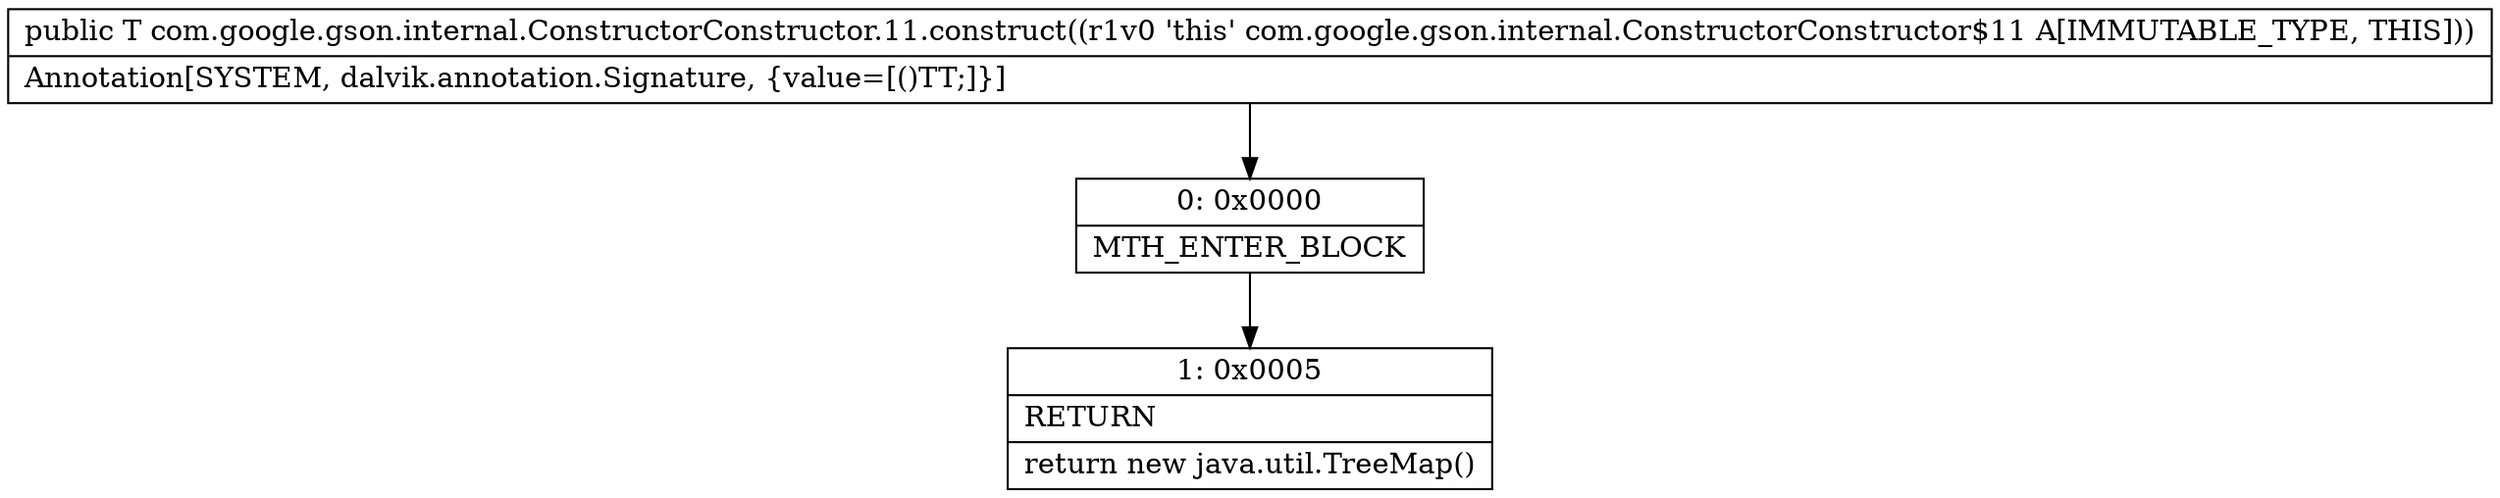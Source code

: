 digraph "CFG forcom.google.gson.internal.ConstructorConstructor.11.construct()Ljava\/lang\/Object;" {
Node_0 [shape=record,label="{0\:\ 0x0000|MTH_ENTER_BLOCK\l}"];
Node_1 [shape=record,label="{1\:\ 0x0005|RETURN\l|return new java.util.TreeMap()\l}"];
MethodNode[shape=record,label="{public T com.google.gson.internal.ConstructorConstructor.11.construct((r1v0 'this' com.google.gson.internal.ConstructorConstructor$11 A[IMMUTABLE_TYPE, THIS]))  | Annotation[SYSTEM, dalvik.annotation.Signature, \{value=[()TT;]\}]\l}"];
MethodNode -> Node_0;
Node_0 -> Node_1;
}

